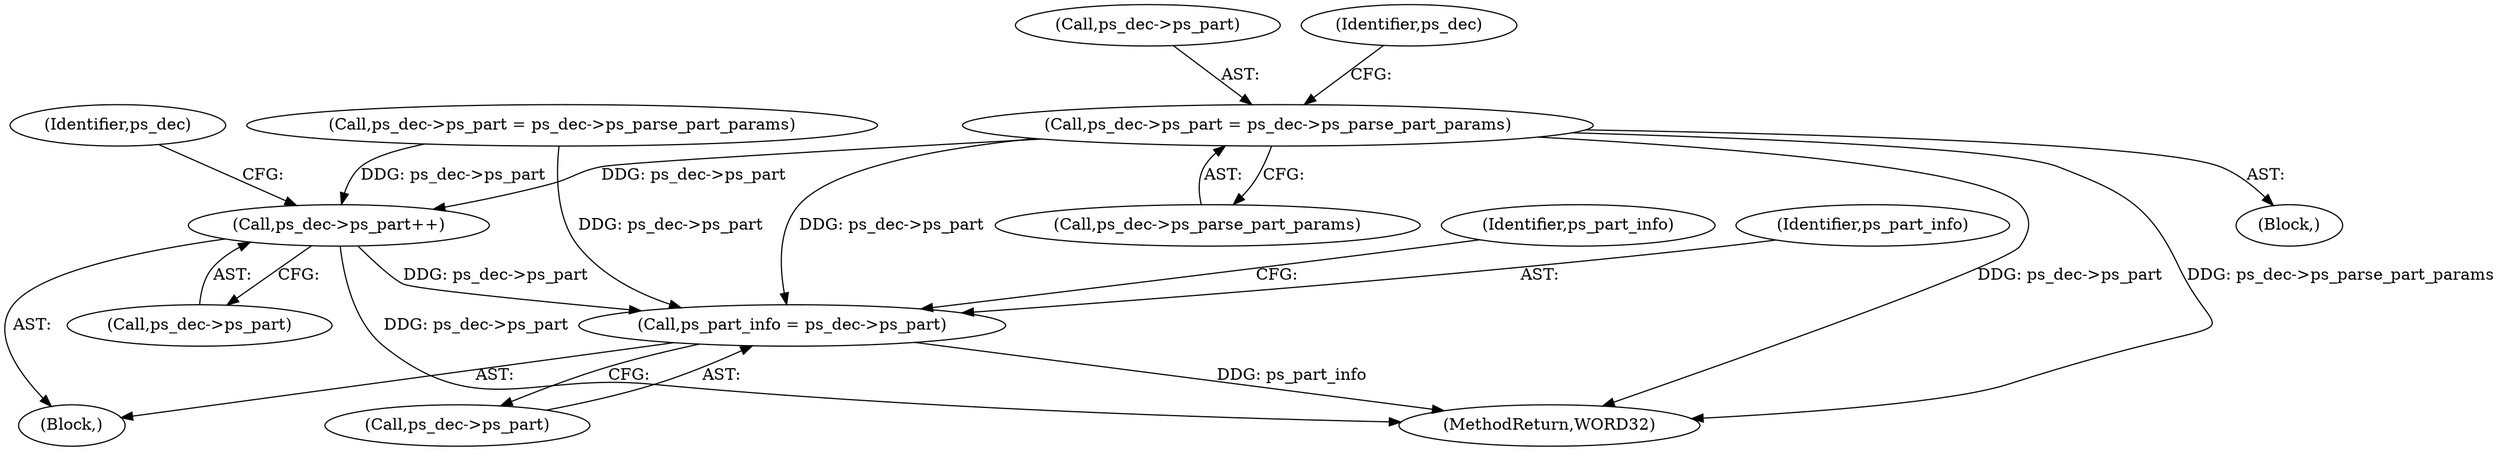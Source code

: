 digraph "0_Android_9a00f562a612d56e7b2b989d168647db900ba6cf@pointer" {
"1001003" [label="(Call,ps_dec->ps_part = ps_dec->ps_parse_part_params)"];
"1001207" [label="(Call,ps_part_info = ps_dec->ps_part)"];
"1001222" [label="(Call,ps_dec->ps_part++)"];
"1001223" [label="(Call,ps_dec->ps_part)"];
"1001222" [label="(Call,ps_dec->ps_part++)"];
"1001003" [label="(Call,ps_dec->ps_part = ps_dec->ps_parse_part_params)"];
"1001096" [label="(Block,)"];
"1001227" [label="(Identifier,ps_dec)"];
"1001004" [label="(Call,ps_dec->ps_part)"];
"1000138" [label="(Block,)"];
"1001012" [label="(Identifier,ps_dec)"];
"1001450" [label="(MethodReturn,WORD32)"];
"1001209" [label="(Call,ps_dec->ps_part)"];
"1001007" [label="(Call,ps_dec->ps_parse_part_params)"];
"1001207" [label="(Call,ps_part_info = ps_dec->ps_part)"];
"1001214" [label="(Identifier,ps_part_info)"];
"1001325" [label="(Call,ps_dec->ps_part = ps_dec->ps_parse_part_params)"];
"1001208" [label="(Identifier,ps_part_info)"];
"1001003" -> "1000138"  [label="AST: "];
"1001003" -> "1001007"  [label="CFG: "];
"1001004" -> "1001003"  [label="AST: "];
"1001007" -> "1001003"  [label="AST: "];
"1001012" -> "1001003"  [label="CFG: "];
"1001003" -> "1001450"  [label="DDG: ps_dec->ps_parse_part_params"];
"1001003" -> "1001450"  [label="DDG: ps_dec->ps_part"];
"1001003" -> "1001207"  [label="DDG: ps_dec->ps_part"];
"1001003" -> "1001222"  [label="DDG: ps_dec->ps_part"];
"1001207" -> "1001096"  [label="AST: "];
"1001207" -> "1001209"  [label="CFG: "];
"1001208" -> "1001207"  [label="AST: "];
"1001209" -> "1001207"  [label="AST: "];
"1001214" -> "1001207"  [label="CFG: "];
"1001207" -> "1001450"  [label="DDG: ps_part_info"];
"1001222" -> "1001207"  [label="DDG: ps_dec->ps_part"];
"1001325" -> "1001207"  [label="DDG: ps_dec->ps_part"];
"1001222" -> "1001096"  [label="AST: "];
"1001222" -> "1001223"  [label="CFG: "];
"1001223" -> "1001222"  [label="AST: "];
"1001227" -> "1001222"  [label="CFG: "];
"1001222" -> "1001450"  [label="DDG: ps_dec->ps_part"];
"1001325" -> "1001222"  [label="DDG: ps_dec->ps_part"];
}
